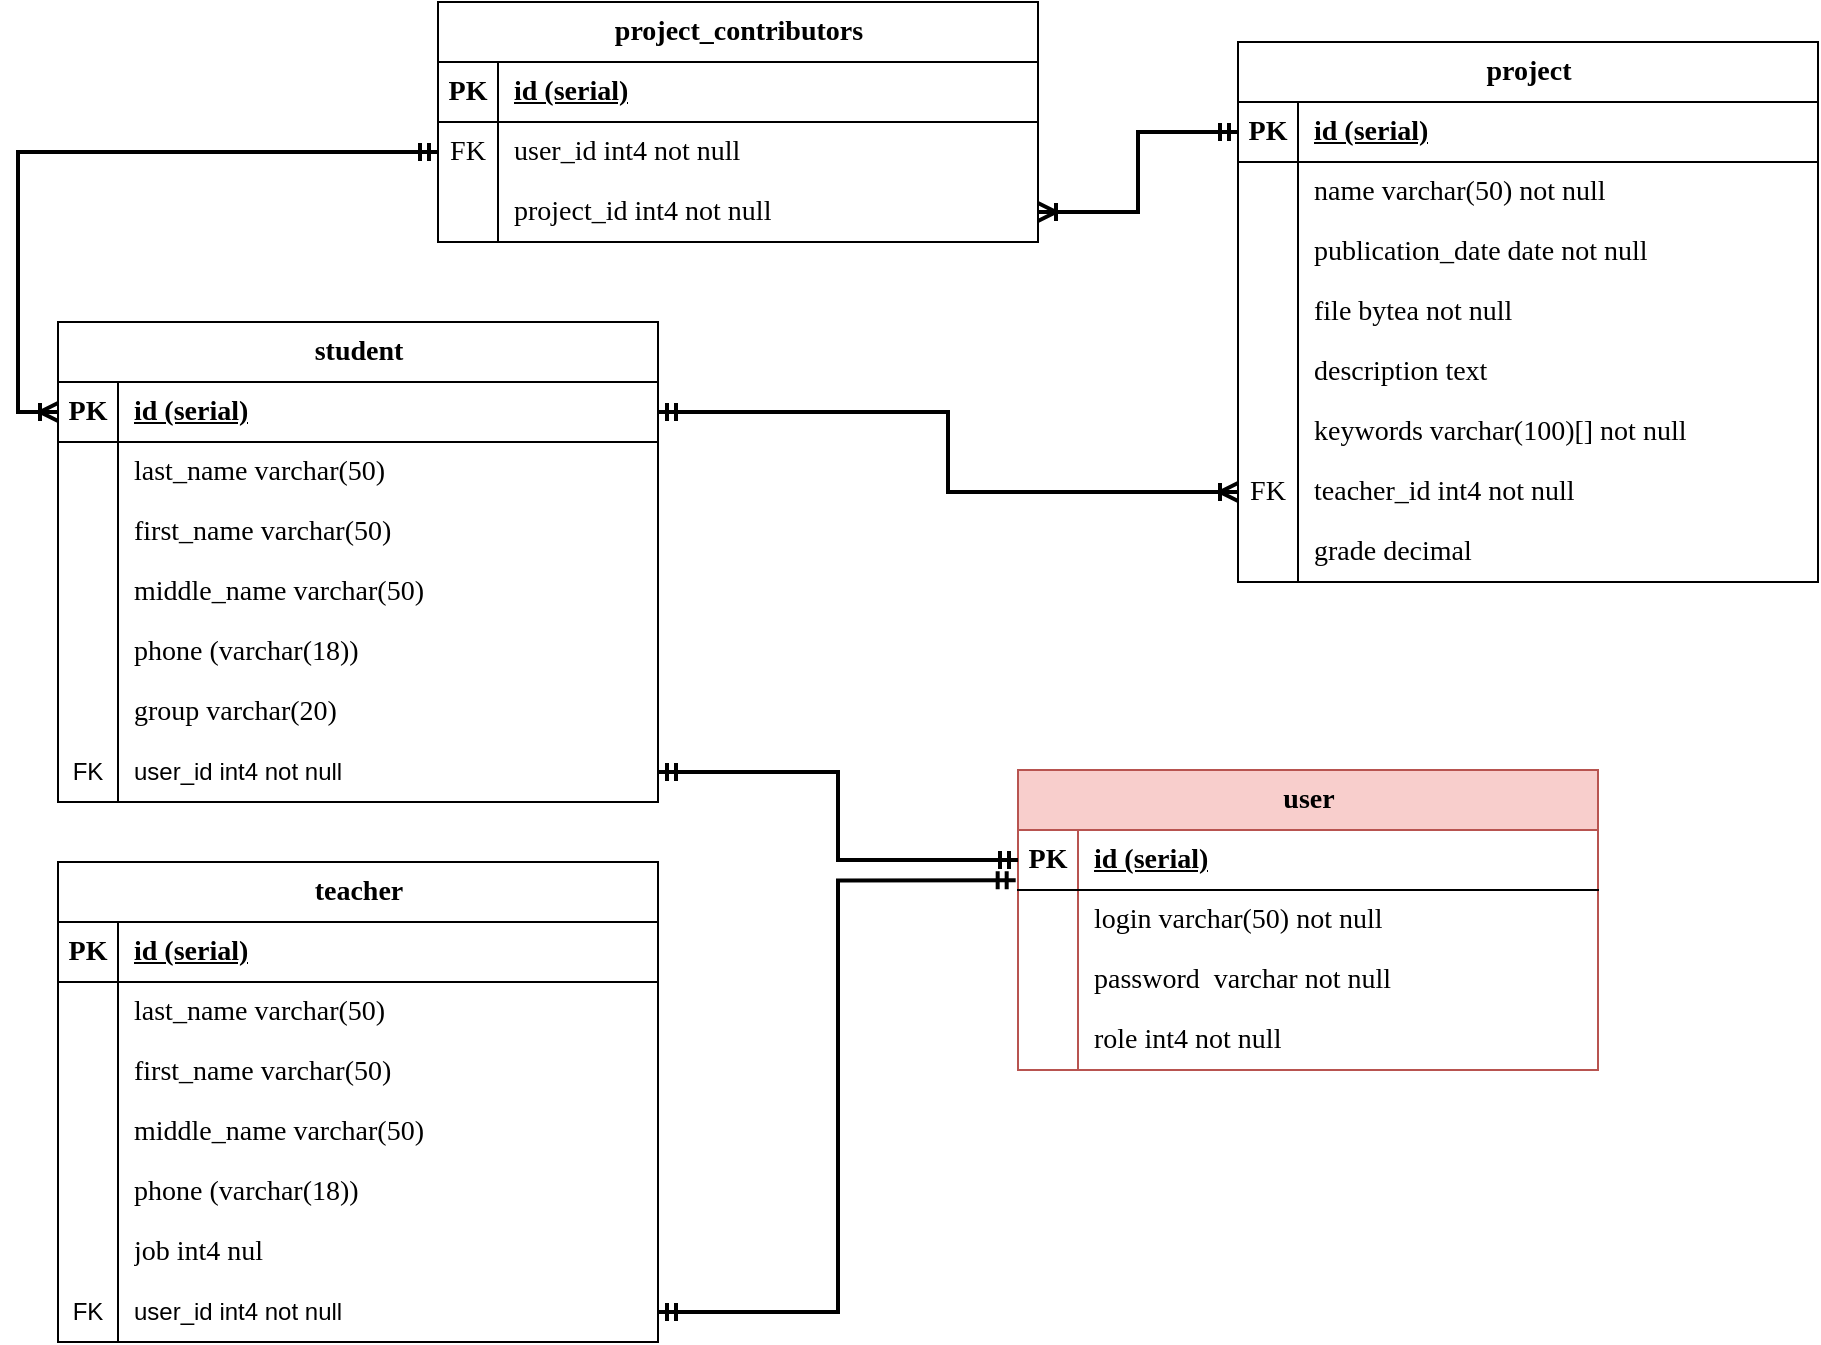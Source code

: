 <mxfile version="27.0.2">
  <diagram name="Страница — 1" id="4_e0JhZ4nH00f3jnqy3v">
    <mxGraphModel dx="3566" dy="679" grid="1" gridSize="10" guides="1" tooltips="1" connect="1" arrows="1" fold="1" page="1" pageScale="1" pageWidth="1169" pageHeight="827" math="0" shadow="0">
      <root>
        <mxCell id="0" />
        <mxCell id="1" parent="0" />
        <mxCell id="4BQuRJv67h_UilDzTHa--1" value="user" style="shape=table;startSize=30;container=1;collapsible=1;childLayout=tableLayout;fixedRows=1;rowLines=0;fontStyle=1;align=center;resizeLast=1;html=1;fontSize=14;fillColor=#f8cecc;strokeColor=#b85450;fontFamily=Verdana;" vertex="1" parent="1">
          <mxGeometry x="-1710" y="414" width="290" height="150" as="geometry" />
        </mxCell>
        <mxCell id="4BQuRJv67h_UilDzTHa--2" value="" style="shape=tableRow;horizontal=0;startSize=0;swimlaneHead=0;swimlaneBody=0;fillColor=none;collapsible=0;dropTarget=0;points=[[0,0.5],[1,0.5]];portConstraint=eastwest;top=0;left=0;right=0;bottom=1;fontSize=14;fontFamily=Verdana;" vertex="1" parent="4BQuRJv67h_UilDzTHa--1">
          <mxGeometry y="30" width="290" height="30" as="geometry" />
        </mxCell>
        <mxCell id="4BQuRJv67h_UilDzTHa--3" value="PK" style="shape=partialRectangle;connectable=0;fillColor=none;top=0;left=0;bottom=0;right=0;fontStyle=1;overflow=hidden;whiteSpace=wrap;html=1;fontSize=14;fontFamily=Verdana;" vertex="1" parent="4BQuRJv67h_UilDzTHa--2">
          <mxGeometry width="30" height="30" as="geometry">
            <mxRectangle width="30" height="30" as="alternateBounds" />
          </mxGeometry>
        </mxCell>
        <mxCell id="4BQuRJv67h_UilDzTHa--4" value="id (serial)" style="shape=partialRectangle;connectable=0;fillColor=none;top=0;left=0;bottom=0;right=0;align=left;spacingLeft=6;fontStyle=5;overflow=hidden;whiteSpace=wrap;html=1;fontSize=14;fontFamily=Verdana;" vertex="1" parent="4BQuRJv67h_UilDzTHa--2">
          <mxGeometry x="30" width="260" height="30" as="geometry">
            <mxRectangle width="260" height="30" as="alternateBounds" />
          </mxGeometry>
        </mxCell>
        <mxCell id="4BQuRJv67h_UilDzTHa--122" value="" style="shape=tableRow;horizontal=0;startSize=0;swimlaneHead=0;swimlaneBody=0;fillColor=none;collapsible=0;dropTarget=0;points=[[0,0.5],[1,0.5]];portConstraint=eastwest;top=0;left=0;right=0;bottom=0;fontSize=14;fontFamily=Verdana;" vertex="1" parent="4BQuRJv67h_UilDzTHa--1">
          <mxGeometry y="60" width="290" height="30" as="geometry" />
        </mxCell>
        <mxCell id="4BQuRJv67h_UilDzTHa--123" value="" style="shape=partialRectangle;connectable=0;fillColor=none;top=0;left=0;bottom=0;right=0;fontStyle=0;overflow=hidden;whiteSpace=wrap;html=1;fontSize=14;fontFamily=Verdana;" vertex="1" parent="4BQuRJv67h_UilDzTHa--122">
          <mxGeometry width="30" height="30" as="geometry">
            <mxRectangle width="30" height="30" as="alternateBounds" />
          </mxGeometry>
        </mxCell>
        <mxCell id="4BQuRJv67h_UilDzTHa--124" value="login varchar(50) not null" style="shape=partialRectangle;connectable=0;fillColor=none;top=0;left=0;bottom=0;right=0;align=left;spacingLeft=6;fontStyle=0;overflow=hidden;whiteSpace=wrap;html=1;fontSize=14;fontFamily=Verdana;" vertex="1" parent="4BQuRJv67h_UilDzTHa--122">
          <mxGeometry x="30" width="260" height="30" as="geometry">
            <mxRectangle width="260" height="30" as="alternateBounds" />
          </mxGeometry>
        </mxCell>
        <mxCell id="4BQuRJv67h_UilDzTHa--5" value="" style="shape=tableRow;horizontal=0;startSize=0;swimlaneHead=0;swimlaneBody=0;fillColor=none;collapsible=0;dropTarget=0;points=[[0,0.5],[1,0.5]];portConstraint=eastwest;top=0;left=0;right=0;bottom=0;fontSize=14;fontFamily=Verdana;" vertex="1" parent="4BQuRJv67h_UilDzTHa--1">
          <mxGeometry y="90" width="290" height="30" as="geometry" />
        </mxCell>
        <mxCell id="4BQuRJv67h_UilDzTHa--6" value="" style="shape=partialRectangle;connectable=0;fillColor=none;top=0;left=0;bottom=0;right=0;editable=1;overflow=hidden;whiteSpace=wrap;html=1;fontSize=14;fontFamily=Verdana;" vertex="1" parent="4BQuRJv67h_UilDzTHa--5">
          <mxGeometry width="30" height="30" as="geometry">
            <mxRectangle width="30" height="30" as="alternateBounds" />
          </mxGeometry>
        </mxCell>
        <mxCell id="4BQuRJv67h_UilDzTHa--7" value="password&amp;nbsp; varchar not null" style="shape=partialRectangle;connectable=0;fillColor=none;top=0;left=0;bottom=0;right=0;align=left;spacingLeft=6;overflow=hidden;whiteSpace=wrap;html=1;fontSize=14;fontFamily=Verdana;" vertex="1" parent="4BQuRJv67h_UilDzTHa--5">
          <mxGeometry x="30" width="260" height="30" as="geometry">
            <mxRectangle width="260" height="30" as="alternateBounds" />
          </mxGeometry>
        </mxCell>
        <mxCell id="4BQuRJv67h_UilDzTHa--126" value="" style="shape=tableRow;horizontal=0;startSize=0;swimlaneHead=0;swimlaneBody=0;fillColor=none;collapsible=0;dropTarget=0;points=[[0,0.5],[1,0.5]];portConstraint=eastwest;top=0;left=0;right=0;bottom=0;fontSize=14;fontFamily=Verdana;" vertex="1" parent="4BQuRJv67h_UilDzTHa--1">
          <mxGeometry y="120" width="290" height="30" as="geometry" />
        </mxCell>
        <mxCell id="4BQuRJv67h_UilDzTHa--127" value="" style="shape=partialRectangle;connectable=0;fillColor=none;top=0;left=0;bottom=0;right=0;fontStyle=0;overflow=hidden;whiteSpace=wrap;html=1;fontSize=14;fontFamily=Verdana;" vertex="1" parent="4BQuRJv67h_UilDzTHa--126">
          <mxGeometry width="30" height="30" as="geometry">
            <mxRectangle width="30" height="30" as="alternateBounds" />
          </mxGeometry>
        </mxCell>
        <mxCell id="4BQuRJv67h_UilDzTHa--128" value="role int4 not null" style="shape=partialRectangle;connectable=0;fillColor=none;top=0;left=0;bottom=0;right=0;align=left;spacingLeft=6;fontStyle=0;overflow=hidden;whiteSpace=wrap;html=1;fontSize=14;fontFamily=Verdana;" vertex="1" parent="4BQuRJv67h_UilDzTHa--126">
          <mxGeometry x="30" width="260" height="30" as="geometry">
            <mxRectangle width="260" height="30" as="alternateBounds" />
          </mxGeometry>
        </mxCell>
        <mxCell id="4BQuRJv67h_UilDzTHa--64" value="project" style="shape=table;startSize=30;container=1;collapsible=1;childLayout=tableLayout;fixedRows=1;rowLines=0;fontStyle=1;align=center;resizeLast=1;html=1;fontSize=14;fontFamily=Verdana;" vertex="1" parent="1">
          <mxGeometry x="-1600" y="50" width="290" height="270" as="geometry" />
        </mxCell>
        <mxCell id="4BQuRJv67h_UilDzTHa--65" value="" style="shape=tableRow;horizontal=0;startSize=0;swimlaneHead=0;swimlaneBody=0;fillColor=none;collapsible=0;dropTarget=0;points=[[0,0.5],[1,0.5]];portConstraint=eastwest;top=0;left=0;right=0;bottom=1;fontSize=14;fontFamily=Verdana;" vertex="1" parent="4BQuRJv67h_UilDzTHa--64">
          <mxGeometry y="30" width="290" height="30" as="geometry" />
        </mxCell>
        <mxCell id="4BQuRJv67h_UilDzTHa--66" value="PK" style="shape=partialRectangle;connectable=0;fillColor=none;top=0;left=0;bottom=0;right=0;fontStyle=1;overflow=hidden;whiteSpace=wrap;html=1;fontSize=14;fontFamily=Verdana;" vertex="1" parent="4BQuRJv67h_UilDzTHa--65">
          <mxGeometry width="30" height="30" as="geometry">
            <mxRectangle width="30" height="30" as="alternateBounds" />
          </mxGeometry>
        </mxCell>
        <mxCell id="4BQuRJv67h_UilDzTHa--67" value="id (serial)" style="shape=partialRectangle;connectable=0;fillColor=none;top=0;left=0;bottom=0;right=0;align=left;spacingLeft=6;fontStyle=5;overflow=hidden;whiteSpace=wrap;html=1;fontSize=14;fontFamily=Verdana;" vertex="1" parent="4BQuRJv67h_UilDzTHa--65">
          <mxGeometry x="30" width="260" height="30" as="geometry">
            <mxRectangle width="260" height="30" as="alternateBounds" />
          </mxGeometry>
        </mxCell>
        <mxCell id="4BQuRJv67h_UilDzTHa--68" value="" style="shape=tableRow;horizontal=0;startSize=0;swimlaneHead=0;swimlaneBody=0;fillColor=none;collapsible=0;dropTarget=0;points=[[0,0.5],[1,0.5]];portConstraint=eastwest;top=0;left=0;right=0;bottom=0;fontSize=14;fontFamily=Verdana;" vertex="1" parent="4BQuRJv67h_UilDzTHa--64">
          <mxGeometry y="60" width="290" height="30" as="geometry" />
        </mxCell>
        <mxCell id="4BQuRJv67h_UilDzTHa--69" value="" style="shape=partialRectangle;connectable=0;fillColor=none;top=0;left=0;bottom=0;right=0;editable=1;overflow=hidden;whiteSpace=wrap;html=1;fontSize=14;fontFamily=Verdana;" vertex="1" parent="4BQuRJv67h_UilDzTHa--68">
          <mxGeometry width="30" height="30" as="geometry">
            <mxRectangle width="30" height="30" as="alternateBounds" />
          </mxGeometry>
        </mxCell>
        <mxCell id="4BQuRJv67h_UilDzTHa--70" value="name varchar(50) not null" style="shape=partialRectangle;connectable=0;fillColor=none;top=0;left=0;bottom=0;right=0;align=left;spacingLeft=6;overflow=hidden;whiteSpace=wrap;html=1;fontSize=14;fontFamily=Verdana;" vertex="1" parent="4BQuRJv67h_UilDzTHa--68">
          <mxGeometry x="30" width="260" height="30" as="geometry">
            <mxRectangle width="260" height="30" as="alternateBounds" />
          </mxGeometry>
        </mxCell>
        <mxCell id="4BQuRJv67h_UilDzTHa--74" value="" style="shape=tableRow;horizontal=0;startSize=0;swimlaneHead=0;swimlaneBody=0;fillColor=none;collapsible=0;dropTarget=0;points=[[0,0.5],[1,0.5]];portConstraint=eastwest;top=0;left=0;right=0;bottom=0;fontSize=14;fontFamily=Verdana;" vertex="1" parent="4BQuRJv67h_UilDzTHa--64">
          <mxGeometry y="90" width="290" height="30" as="geometry" />
        </mxCell>
        <mxCell id="4BQuRJv67h_UilDzTHa--75" value="" style="shape=partialRectangle;connectable=0;fillColor=none;top=0;left=0;bottom=0;right=0;fontStyle=0;overflow=hidden;whiteSpace=wrap;html=1;fontSize=14;fontFamily=Verdana;" vertex="1" parent="4BQuRJv67h_UilDzTHa--74">
          <mxGeometry width="30" height="30" as="geometry">
            <mxRectangle width="30" height="30" as="alternateBounds" />
          </mxGeometry>
        </mxCell>
        <mxCell id="4BQuRJv67h_UilDzTHa--76" value="publication_date date not null" style="shape=partialRectangle;connectable=0;fillColor=none;top=0;left=0;bottom=0;right=0;align=left;spacingLeft=6;fontStyle=0;overflow=hidden;whiteSpace=wrap;html=1;fontSize=14;fontFamily=Verdana;" vertex="1" parent="4BQuRJv67h_UilDzTHa--74">
          <mxGeometry x="30" width="260" height="30" as="geometry">
            <mxRectangle width="260" height="30" as="alternateBounds" />
          </mxGeometry>
        </mxCell>
        <mxCell id="4BQuRJv67h_UilDzTHa--196" value="" style="shape=tableRow;horizontal=0;startSize=0;swimlaneHead=0;swimlaneBody=0;fillColor=none;collapsible=0;dropTarget=0;points=[[0,0.5],[1,0.5]];portConstraint=eastwest;top=0;left=0;right=0;bottom=0;fontSize=14;fontFamily=Verdana;" vertex="1" parent="4BQuRJv67h_UilDzTHa--64">
          <mxGeometry y="120" width="290" height="30" as="geometry" />
        </mxCell>
        <mxCell id="4BQuRJv67h_UilDzTHa--197" value="" style="shape=partialRectangle;connectable=0;fillColor=none;top=0;left=0;bottom=0;right=0;fontStyle=0;overflow=hidden;whiteSpace=wrap;html=1;fontSize=14;fontFamily=Verdana;" vertex="1" parent="4BQuRJv67h_UilDzTHa--196">
          <mxGeometry width="30" height="30" as="geometry">
            <mxRectangle width="30" height="30" as="alternateBounds" />
          </mxGeometry>
        </mxCell>
        <mxCell id="4BQuRJv67h_UilDzTHa--198" value="file bytea not null" style="shape=partialRectangle;connectable=0;fillColor=none;top=0;left=0;bottom=0;right=0;align=left;spacingLeft=6;fontStyle=0;overflow=hidden;whiteSpace=wrap;html=1;fontSize=14;fontFamily=Verdana;" vertex="1" parent="4BQuRJv67h_UilDzTHa--196">
          <mxGeometry x="30" width="260" height="30" as="geometry">
            <mxRectangle width="260" height="30" as="alternateBounds" />
          </mxGeometry>
        </mxCell>
        <mxCell id="4BQuRJv67h_UilDzTHa--223" value="" style="shape=tableRow;horizontal=0;startSize=0;swimlaneHead=0;swimlaneBody=0;fillColor=none;collapsible=0;dropTarget=0;points=[[0,0.5],[1,0.5]];portConstraint=eastwest;top=0;left=0;right=0;bottom=0;fontSize=14;fontFamily=Verdana;" vertex="1" parent="4BQuRJv67h_UilDzTHa--64">
          <mxGeometry y="150" width="290" height="30" as="geometry" />
        </mxCell>
        <mxCell id="4BQuRJv67h_UilDzTHa--224" value="" style="shape=partialRectangle;connectable=0;fillColor=none;top=0;left=0;bottom=0;right=0;fontStyle=0;overflow=hidden;whiteSpace=wrap;html=1;fontSize=14;fontFamily=Verdana;" vertex="1" parent="4BQuRJv67h_UilDzTHa--223">
          <mxGeometry width="30" height="30" as="geometry">
            <mxRectangle width="30" height="30" as="alternateBounds" />
          </mxGeometry>
        </mxCell>
        <mxCell id="4BQuRJv67h_UilDzTHa--225" value="description text&amp;nbsp;" style="shape=partialRectangle;connectable=0;fillColor=none;top=0;left=0;bottom=0;right=0;align=left;spacingLeft=6;fontStyle=0;overflow=hidden;whiteSpace=wrap;html=1;fontSize=14;fontFamily=Verdana;" vertex="1" parent="4BQuRJv67h_UilDzTHa--223">
          <mxGeometry x="30" width="260" height="30" as="geometry">
            <mxRectangle width="260" height="30" as="alternateBounds" />
          </mxGeometry>
        </mxCell>
        <mxCell id="4BQuRJv67h_UilDzTHa--227" value="" style="shape=tableRow;horizontal=0;startSize=0;swimlaneHead=0;swimlaneBody=0;fillColor=none;collapsible=0;dropTarget=0;points=[[0,0.5],[1,0.5]];portConstraint=eastwest;top=0;left=0;right=0;bottom=0;fontSize=14;fontFamily=Verdana;" vertex="1" parent="4BQuRJv67h_UilDzTHa--64">
          <mxGeometry y="180" width="290" height="30" as="geometry" />
        </mxCell>
        <mxCell id="4BQuRJv67h_UilDzTHa--228" value="" style="shape=partialRectangle;connectable=0;fillColor=none;top=0;left=0;bottom=0;right=0;fontStyle=0;overflow=hidden;whiteSpace=wrap;html=1;fontSize=14;fontFamily=Verdana;" vertex="1" parent="4BQuRJv67h_UilDzTHa--227">
          <mxGeometry width="30" height="30" as="geometry">
            <mxRectangle width="30" height="30" as="alternateBounds" />
          </mxGeometry>
        </mxCell>
        <mxCell id="4BQuRJv67h_UilDzTHa--229" value="keywords varchar(100)[] not null&amp;nbsp;" style="shape=partialRectangle;connectable=0;fillColor=none;top=0;left=0;bottom=0;right=0;align=left;spacingLeft=6;fontStyle=0;overflow=hidden;whiteSpace=wrap;html=1;fontSize=14;fontFamily=Verdana;" vertex="1" parent="4BQuRJv67h_UilDzTHa--227">
          <mxGeometry x="30" width="260" height="30" as="geometry">
            <mxRectangle width="260" height="30" as="alternateBounds" />
          </mxGeometry>
        </mxCell>
        <mxCell id="4BQuRJv67h_UilDzTHa--231" value="" style="shape=tableRow;horizontal=0;startSize=0;swimlaneHead=0;swimlaneBody=0;fillColor=none;collapsible=0;dropTarget=0;points=[[0,0.5],[1,0.5]];portConstraint=eastwest;top=0;left=0;right=0;bottom=0;fontSize=14;fontFamily=Verdana;" vertex="1" parent="4BQuRJv67h_UilDzTHa--64">
          <mxGeometry y="210" width="290" height="30" as="geometry" />
        </mxCell>
        <mxCell id="4BQuRJv67h_UilDzTHa--232" value="FK" style="shape=partialRectangle;connectable=0;fillColor=none;top=0;left=0;bottom=0;right=0;fontStyle=0;overflow=hidden;whiteSpace=wrap;html=1;fontSize=14;fontFamily=Verdana;" vertex="1" parent="4BQuRJv67h_UilDzTHa--231">
          <mxGeometry width="30" height="30" as="geometry">
            <mxRectangle width="30" height="30" as="alternateBounds" />
          </mxGeometry>
        </mxCell>
        <mxCell id="4BQuRJv67h_UilDzTHa--233" value="teacher_id int4 not null" style="shape=partialRectangle;connectable=0;fillColor=none;top=0;left=0;bottom=0;right=0;align=left;spacingLeft=6;fontStyle=0;overflow=hidden;whiteSpace=wrap;html=1;fontSize=14;fontFamily=Verdana;" vertex="1" parent="4BQuRJv67h_UilDzTHa--231">
          <mxGeometry x="30" width="260" height="30" as="geometry">
            <mxRectangle width="260" height="30" as="alternateBounds" />
          </mxGeometry>
        </mxCell>
        <mxCell id="4BQuRJv67h_UilDzTHa--266" value="" style="shape=tableRow;horizontal=0;startSize=0;swimlaneHead=0;swimlaneBody=0;fillColor=none;collapsible=0;dropTarget=0;points=[[0,0.5],[1,0.5]];portConstraint=eastwest;top=0;left=0;right=0;bottom=0;fontSize=14;fontFamily=Verdana;" vertex="1" parent="4BQuRJv67h_UilDzTHa--64">
          <mxGeometry y="240" width="290" height="30" as="geometry" />
        </mxCell>
        <mxCell id="4BQuRJv67h_UilDzTHa--267" value="" style="shape=partialRectangle;connectable=0;fillColor=none;top=0;left=0;bottom=0;right=0;fontStyle=0;overflow=hidden;whiteSpace=wrap;html=1;fontSize=14;fontFamily=Verdana;" vertex="1" parent="4BQuRJv67h_UilDzTHa--266">
          <mxGeometry width="30" height="30" as="geometry">
            <mxRectangle width="30" height="30" as="alternateBounds" />
          </mxGeometry>
        </mxCell>
        <mxCell id="4BQuRJv67h_UilDzTHa--268" value="grade decimal&amp;nbsp;" style="shape=partialRectangle;connectable=0;fillColor=none;top=0;left=0;bottom=0;right=0;align=left;spacingLeft=6;fontStyle=0;overflow=hidden;whiteSpace=wrap;html=1;fontSize=14;fontFamily=Verdana;" vertex="1" parent="4BQuRJv67h_UilDzTHa--266">
          <mxGeometry x="30" width="260" height="30" as="geometry">
            <mxRectangle width="260" height="30" as="alternateBounds" />
          </mxGeometry>
        </mxCell>
        <mxCell id="4BQuRJv67h_UilDzTHa--139" value="" style="shape=tableRow;horizontal=0;startSize=0;swimlaneHead=0;swimlaneBody=0;fillColor=none;collapsible=0;dropTarget=0;points=[[0,0.5],[1,0.5]];portConstraint=eastwest;top=0;left=0;right=0;bottom=0;fontSize=14;fontFamily=Verdana;" vertex="1" parent="1">
          <mxGeometry x="-2170" y="354" width="280" height="30" as="geometry" />
        </mxCell>
        <mxCell id="4BQuRJv67h_UilDzTHa--140" value="" style="shape=partialRectangle;connectable=0;fillColor=none;top=0;left=0;bottom=0;right=0;fontStyle=0;overflow=hidden;whiteSpace=wrap;html=1;fontSize=14;fontFamily=Verdana;" vertex="1" parent="4BQuRJv67h_UilDzTHa--139">
          <mxGeometry width="30" height="30" as="geometry">
            <mxRectangle width="30" height="30" as="alternateBounds" />
          </mxGeometry>
        </mxCell>
        <mxCell id="4BQuRJv67h_UilDzTHa--142" value="" style="shape=tableRow;horizontal=0;startSize=0;swimlaneHead=0;swimlaneBody=0;fillColor=none;collapsible=0;dropTarget=0;points=[[0,0.5],[1,0.5]];portConstraint=eastwest;top=0;left=0;right=0;bottom=0;fontSize=14;fontFamily=Verdana;" vertex="1" parent="1">
          <mxGeometry x="-2170" y="384" width="280" height="30" as="geometry" />
        </mxCell>
        <mxCell id="4BQuRJv67h_UilDzTHa--238" value="project_contributors" style="shape=table;startSize=30;container=1;collapsible=1;childLayout=tableLayout;fixedRows=1;rowLines=0;fontStyle=1;align=center;resizeLast=1;html=1;fontSize=14;fontFamily=Verdana;" vertex="1" parent="1">
          <mxGeometry x="-2000" y="30" width="300" height="120" as="geometry" />
        </mxCell>
        <mxCell id="4BQuRJv67h_UilDzTHa--239" value="" style="shape=tableRow;horizontal=0;startSize=0;swimlaneHead=0;swimlaneBody=0;fillColor=none;collapsible=0;dropTarget=0;points=[[0,0.5],[1,0.5]];portConstraint=eastwest;top=0;left=0;right=0;bottom=1;fontSize=14;fontFamily=Verdana;" vertex="1" parent="4BQuRJv67h_UilDzTHa--238">
          <mxGeometry y="30" width="300" height="30" as="geometry" />
        </mxCell>
        <mxCell id="4BQuRJv67h_UilDzTHa--240" value="PK" style="shape=partialRectangle;connectable=0;fillColor=none;top=0;left=0;bottom=0;right=0;fontStyle=1;overflow=hidden;whiteSpace=wrap;html=1;fontSize=14;fontFamily=Verdana;" vertex="1" parent="4BQuRJv67h_UilDzTHa--239">
          <mxGeometry width="30" height="30" as="geometry">
            <mxRectangle width="30" height="30" as="alternateBounds" />
          </mxGeometry>
        </mxCell>
        <mxCell id="4BQuRJv67h_UilDzTHa--241" value="id (serial)" style="shape=partialRectangle;connectable=0;fillColor=none;top=0;left=0;bottom=0;right=0;align=left;spacingLeft=6;fontStyle=5;overflow=hidden;whiteSpace=wrap;html=1;fontSize=14;fontFamily=Verdana;" vertex="1" parent="4BQuRJv67h_UilDzTHa--239">
          <mxGeometry x="30" width="270" height="30" as="geometry">
            <mxRectangle width="270" height="30" as="alternateBounds" />
          </mxGeometry>
        </mxCell>
        <mxCell id="4BQuRJv67h_UilDzTHa--242" value="" style="shape=tableRow;horizontal=0;startSize=0;swimlaneHead=0;swimlaneBody=0;fillColor=none;collapsible=0;dropTarget=0;points=[[0,0.5],[1,0.5]];portConstraint=eastwest;top=0;left=0;right=0;bottom=0;fontSize=14;fontFamily=Verdana;" vertex="1" parent="4BQuRJv67h_UilDzTHa--238">
          <mxGeometry y="60" width="300" height="30" as="geometry" />
        </mxCell>
        <mxCell id="4BQuRJv67h_UilDzTHa--243" value="FK" style="shape=partialRectangle;connectable=0;fillColor=none;top=0;left=0;bottom=0;right=0;fontStyle=0;overflow=hidden;whiteSpace=wrap;html=1;fontSize=14;fontFamily=Verdana;" vertex="1" parent="4BQuRJv67h_UilDzTHa--242">
          <mxGeometry width="30" height="30" as="geometry">
            <mxRectangle width="30" height="30" as="alternateBounds" />
          </mxGeometry>
        </mxCell>
        <mxCell id="4BQuRJv67h_UilDzTHa--244" value="user_id int4 not null" style="shape=partialRectangle;connectable=0;fillColor=none;top=0;left=0;bottom=0;right=0;align=left;spacingLeft=6;fontStyle=0;overflow=hidden;whiteSpace=wrap;html=1;fontSize=14;fontFamily=Verdana;" vertex="1" parent="4BQuRJv67h_UilDzTHa--242">
          <mxGeometry x="30" width="270" height="30" as="geometry">
            <mxRectangle width="270" height="30" as="alternateBounds" />
          </mxGeometry>
        </mxCell>
        <mxCell id="4BQuRJv67h_UilDzTHa--245" value="" style="shape=tableRow;horizontal=0;startSize=0;swimlaneHead=0;swimlaneBody=0;fillColor=none;collapsible=0;dropTarget=0;points=[[0,0.5],[1,0.5]];portConstraint=eastwest;top=0;left=0;right=0;bottom=0;fontSize=14;fontFamily=Verdana;" vertex="1" parent="4BQuRJv67h_UilDzTHa--238">
          <mxGeometry y="90" width="300" height="30" as="geometry" />
        </mxCell>
        <mxCell id="4BQuRJv67h_UilDzTHa--246" value="" style="shape=partialRectangle;connectable=0;fillColor=none;top=0;left=0;bottom=0;right=0;fontStyle=0;overflow=hidden;whiteSpace=wrap;html=1;fontSize=14;fontFamily=Verdana;" vertex="1" parent="4BQuRJv67h_UilDzTHa--245">
          <mxGeometry width="30" height="30" as="geometry">
            <mxRectangle width="30" height="30" as="alternateBounds" />
          </mxGeometry>
        </mxCell>
        <mxCell id="4BQuRJv67h_UilDzTHa--247" value="project_id int4 not null" style="shape=partialRectangle;connectable=0;fillColor=none;top=0;left=0;bottom=0;right=0;align=left;spacingLeft=6;fontStyle=0;overflow=hidden;whiteSpace=wrap;html=1;fontSize=14;fontFamily=Verdana;" vertex="1" parent="4BQuRJv67h_UilDzTHa--245">
          <mxGeometry x="30" width="270" height="30" as="geometry">
            <mxRectangle width="270" height="30" as="alternateBounds" />
          </mxGeometry>
        </mxCell>
        <mxCell id="4BQuRJv67h_UilDzTHa--257" style="edgeStyle=orthogonalEdgeStyle;rounded=0;orthogonalLoop=1;jettySize=auto;html=1;entryX=0;entryY=0.5;entryDx=0;entryDy=0;strokeWidth=2;endArrow=ERmandOne;startFill=0;fontSize=14;startArrow=ERoneToMany;endFill=0;exitX=1;exitY=0.5;exitDx=0;exitDy=0;fontFamily=Verdana;" edge="1" parent="1" source="4BQuRJv67h_UilDzTHa--245" target="4BQuRJv67h_UilDzTHa--65">
          <mxGeometry relative="1" as="geometry">
            <mxPoint x="-1590" y="570" as="sourcePoint" />
            <mxPoint x="-1690" y="240" as="targetPoint" />
          </mxGeometry>
        </mxCell>
        <mxCell id="4BQuRJv67h_UilDzTHa--258" style="edgeStyle=orthogonalEdgeStyle;rounded=0;orthogonalLoop=1;jettySize=auto;html=1;entryX=0;entryY=0.5;entryDx=0;entryDy=0;strokeWidth=2;endArrow=ERmandOne;startFill=0;fontSize=14;startArrow=ERoneToMany;endFill=0;exitX=0;exitY=0.5;exitDx=0;exitDy=0;fontFamily=Verdana;" edge="1" parent="1" source="4BQuRJv67h_UilDzTHa--12" target="4BQuRJv67h_UilDzTHa--242">
          <mxGeometry relative="1" as="geometry">
            <mxPoint x="-2030" y="400" as="sourcePoint" />
            <mxPoint x="-2130" y="70" as="targetPoint" />
          </mxGeometry>
        </mxCell>
        <mxCell id="4BQuRJv67h_UilDzTHa--259" style="edgeStyle=orthogonalEdgeStyle;rounded=0;orthogonalLoop=1;jettySize=auto;html=1;entryX=1;entryY=0.5;entryDx=0;entryDy=0;strokeWidth=2;endArrow=ERmandOne;startFill=0;fontSize=14;startArrow=ERoneToMany;endFill=0;exitX=0;exitY=0.5;exitDx=0;exitDy=0;fontFamily=Verdana;" edge="1" parent="1" source="4BQuRJv67h_UilDzTHa--231" target="4BQuRJv67h_UilDzTHa--12">
          <mxGeometry relative="1" as="geometry">
            <mxPoint x="-1510" y="499.47" as="sourcePoint" />
            <mxPoint x="-1610" y="169.47" as="targetPoint" />
          </mxGeometry>
        </mxCell>
        <mxCell id="4BQuRJv67h_UilDzTHa--260" style="edgeStyle=orthogonalEdgeStyle;rounded=0;orthogonalLoop=1;jettySize=auto;html=1;entryX=1;entryY=0.5;entryDx=0;entryDy=0;strokeWidth=2;endArrow=ERmandOne;startFill=0;fontSize=14;startArrow=ERmandOne;endFill=0;exitX=0;exitY=0.5;exitDx=0;exitDy=0;fontFamily=Verdana;" edge="1" parent="1" source="4BQuRJv67h_UilDzTHa--2" target="4BQuRJv67h_UilDzTHa--290">
          <mxGeometry relative="1" as="geometry">
            <mxPoint x="-1590" y="275" as="sourcePoint" />
            <mxPoint x="-1880" y="275" as="targetPoint" />
          </mxGeometry>
        </mxCell>
        <mxCell id="4BQuRJv67h_UilDzTHa--11" value="student" style="shape=table;startSize=30;container=1;collapsible=1;childLayout=tableLayout;fixedRows=1;rowLines=0;fontStyle=1;align=center;resizeLast=1;html=1;fontSize=14;fontFamily=Verdana;" vertex="1" parent="1">
          <mxGeometry x="-2190" y="190" width="300" height="240" as="geometry" />
        </mxCell>
        <mxCell id="4BQuRJv67h_UilDzTHa--12" value="" style="shape=tableRow;horizontal=0;startSize=0;swimlaneHead=0;swimlaneBody=0;fillColor=none;collapsible=0;dropTarget=0;points=[[0,0.5],[1,0.5]];portConstraint=eastwest;top=0;left=0;right=0;bottom=1;fontSize=14;fontFamily=Verdana;" vertex="1" parent="4BQuRJv67h_UilDzTHa--11">
          <mxGeometry y="30" width="300" height="30" as="geometry" />
        </mxCell>
        <mxCell id="4BQuRJv67h_UilDzTHa--13" value="PK" style="shape=partialRectangle;connectable=0;fillColor=none;top=0;left=0;bottom=0;right=0;fontStyle=1;overflow=hidden;whiteSpace=wrap;html=1;fontSize=14;fontFamily=Verdana;" vertex="1" parent="4BQuRJv67h_UilDzTHa--12">
          <mxGeometry width="30" height="30" as="geometry">
            <mxRectangle width="30" height="30" as="alternateBounds" />
          </mxGeometry>
        </mxCell>
        <mxCell id="4BQuRJv67h_UilDzTHa--14" value="id (serial)" style="shape=partialRectangle;connectable=0;fillColor=none;top=0;left=0;bottom=0;right=0;align=left;spacingLeft=6;fontStyle=5;overflow=hidden;whiteSpace=wrap;html=1;fontSize=14;fontFamily=Verdana;" vertex="1" parent="4BQuRJv67h_UilDzTHa--12">
          <mxGeometry x="30" width="270" height="30" as="geometry">
            <mxRectangle width="270" height="30" as="alternateBounds" />
          </mxGeometry>
        </mxCell>
        <mxCell id="4BQuRJv67h_UilDzTHa--146" value="" style="shape=tableRow;horizontal=0;startSize=0;swimlaneHead=0;swimlaneBody=0;fillColor=none;collapsible=0;dropTarget=0;points=[[0,0.5],[1,0.5]];portConstraint=eastwest;top=0;left=0;right=0;bottom=0;fontSize=14;fontFamily=Verdana;" vertex="1" parent="4BQuRJv67h_UilDzTHa--11">
          <mxGeometry y="60" width="300" height="30" as="geometry" />
        </mxCell>
        <mxCell id="4BQuRJv67h_UilDzTHa--147" value="" style="shape=partialRectangle;connectable=0;fillColor=none;top=0;left=0;bottom=0;right=0;fontStyle=0;overflow=hidden;whiteSpace=wrap;html=1;fontSize=14;fontFamily=Verdana;" vertex="1" parent="4BQuRJv67h_UilDzTHa--146">
          <mxGeometry width="30" height="30" as="geometry">
            <mxRectangle width="30" height="30" as="alternateBounds" />
          </mxGeometry>
        </mxCell>
        <mxCell id="4BQuRJv67h_UilDzTHa--148" value="last_name varchar(50)" style="shape=partialRectangle;connectable=0;fillColor=none;top=0;left=0;bottom=0;right=0;align=left;spacingLeft=6;fontStyle=0;overflow=hidden;whiteSpace=wrap;html=1;fontSize=14;fontFamily=Verdana;" vertex="1" parent="4BQuRJv67h_UilDzTHa--146">
          <mxGeometry x="30" width="270" height="30" as="geometry">
            <mxRectangle width="270" height="30" as="alternateBounds" />
          </mxGeometry>
        </mxCell>
        <mxCell id="4BQuRJv67h_UilDzTHa--174" value="" style="shape=tableRow;horizontal=0;startSize=0;swimlaneHead=0;swimlaneBody=0;fillColor=none;collapsible=0;dropTarget=0;points=[[0,0.5],[1,0.5]];portConstraint=eastwest;top=0;left=0;right=0;bottom=0;fontSize=14;fontFamily=Verdana;" vertex="1" parent="4BQuRJv67h_UilDzTHa--11">
          <mxGeometry y="90" width="300" height="30" as="geometry" />
        </mxCell>
        <mxCell id="4BQuRJv67h_UilDzTHa--175" value="" style="shape=partialRectangle;connectable=0;fillColor=none;top=0;left=0;bottom=0;right=0;fontStyle=0;overflow=hidden;whiteSpace=wrap;html=1;fontSize=14;fontFamily=Verdana;" vertex="1" parent="4BQuRJv67h_UilDzTHa--174">
          <mxGeometry width="30" height="30" as="geometry">
            <mxRectangle width="30" height="30" as="alternateBounds" />
          </mxGeometry>
        </mxCell>
        <mxCell id="4BQuRJv67h_UilDzTHa--176" value="first_name varchar(50)" style="shape=partialRectangle;connectable=0;fillColor=none;top=0;left=0;bottom=0;right=0;align=left;spacingLeft=6;fontStyle=0;overflow=hidden;whiteSpace=wrap;html=1;fontSize=14;fontFamily=Verdana;" vertex="1" parent="4BQuRJv67h_UilDzTHa--174">
          <mxGeometry x="30" width="270" height="30" as="geometry">
            <mxRectangle width="270" height="30" as="alternateBounds" />
          </mxGeometry>
        </mxCell>
        <mxCell id="4BQuRJv67h_UilDzTHa--262" value="" style="shape=tableRow;horizontal=0;startSize=0;swimlaneHead=0;swimlaneBody=0;fillColor=none;collapsible=0;dropTarget=0;points=[[0,0.5],[1,0.5]];portConstraint=eastwest;top=0;left=0;right=0;bottom=0;fontSize=14;fontFamily=Verdana;" vertex="1" parent="4BQuRJv67h_UilDzTHa--11">
          <mxGeometry y="120" width="300" height="30" as="geometry" />
        </mxCell>
        <mxCell id="4BQuRJv67h_UilDzTHa--263" value="" style="shape=partialRectangle;connectable=0;fillColor=none;top=0;left=0;bottom=0;right=0;fontStyle=0;overflow=hidden;whiteSpace=wrap;html=1;fontSize=14;fontFamily=Verdana;" vertex="1" parent="4BQuRJv67h_UilDzTHa--262">
          <mxGeometry width="30" height="30" as="geometry">
            <mxRectangle width="30" height="30" as="alternateBounds" />
          </mxGeometry>
        </mxCell>
        <mxCell id="4BQuRJv67h_UilDzTHa--264" value="middle_name varchar(50)" style="shape=partialRectangle;connectable=0;fillColor=none;top=0;left=0;bottom=0;right=0;align=left;spacingLeft=6;fontStyle=0;overflow=hidden;whiteSpace=wrap;html=1;fontSize=14;fontFamily=Verdana;" vertex="1" parent="4BQuRJv67h_UilDzTHa--262">
          <mxGeometry x="30" width="270" height="30" as="geometry">
            <mxRectangle width="270" height="30" as="alternateBounds" />
          </mxGeometry>
        </mxCell>
        <mxCell id="4BQuRJv67h_UilDzTHa--162" value="" style="shape=tableRow;horizontal=0;startSize=0;swimlaneHead=0;swimlaneBody=0;fillColor=none;collapsible=0;dropTarget=0;points=[[0,0.5],[1,0.5]];portConstraint=eastwest;top=0;left=0;right=0;bottom=0;fontSize=14;fontFamily=Verdana;" vertex="1" parent="4BQuRJv67h_UilDzTHa--11">
          <mxGeometry y="150" width="300" height="30" as="geometry" />
        </mxCell>
        <mxCell id="4BQuRJv67h_UilDzTHa--163" value="" style="shape=partialRectangle;connectable=0;fillColor=none;top=0;left=0;bottom=0;right=0;fontStyle=0;overflow=hidden;whiteSpace=wrap;html=1;fontSize=14;fontFamily=Verdana;" vertex="1" parent="4BQuRJv67h_UilDzTHa--162">
          <mxGeometry width="30" height="30" as="geometry">
            <mxRectangle width="30" height="30" as="alternateBounds" />
          </mxGeometry>
        </mxCell>
        <mxCell id="4BQuRJv67h_UilDzTHa--164" value="&lt;span&gt;phone (varchar(18))&lt;/span&gt;" style="shape=partialRectangle;connectable=0;fillColor=none;top=0;left=0;bottom=0;right=0;align=left;spacingLeft=6;fontStyle=0;overflow=hidden;whiteSpace=wrap;html=1;fontSize=14;fontFamily=Verdana;" vertex="1" parent="4BQuRJv67h_UilDzTHa--162">
          <mxGeometry x="30" width="270" height="30" as="geometry">
            <mxRectangle width="270" height="30" as="alternateBounds" />
          </mxGeometry>
        </mxCell>
        <mxCell id="4BQuRJv67h_UilDzTHa--188" value="" style="shape=tableRow;horizontal=0;startSize=0;swimlaneHead=0;swimlaneBody=0;fillColor=none;collapsible=0;dropTarget=0;points=[[0,0.5],[1,0.5]];portConstraint=eastwest;top=0;left=0;right=0;bottom=0;fontSize=14;fontFamily=Verdana;" vertex="1" parent="4BQuRJv67h_UilDzTHa--11">
          <mxGeometry y="180" width="300" height="30" as="geometry" />
        </mxCell>
        <mxCell id="4BQuRJv67h_UilDzTHa--189" value="" style="shape=partialRectangle;connectable=0;fillColor=none;top=0;left=0;bottom=0;right=0;fontStyle=0;overflow=hidden;whiteSpace=wrap;html=1;fontSize=14;fontFamily=Verdana;" vertex="1" parent="4BQuRJv67h_UilDzTHa--188">
          <mxGeometry width="30" height="30" as="geometry">
            <mxRectangle width="30" height="30" as="alternateBounds" />
          </mxGeometry>
        </mxCell>
        <mxCell id="4BQuRJv67h_UilDzTHa--190" value="group varchar(20)&amp;nbsp;" style="shape=partialRectangle;connectable=0;fillColor=none;top=0;left=0;bottom=0;right=0;align=left;spacingLeft=6;fontStyle=0;overflow=hidden;whiteSpace=wrap;html=1;fontSize=14;fontFamily=Verdana;" vertex="1" parent="4BQuRJv67h_UilDzTHa--188">
          <mxGeometry x="30" width="270" height="30" as="geometry">
            <mxRectangle width="270" height="30" as="alternateBounds" />
          </mxGeometry>
        </mxCell>
        <mxCell id="4BQuRJv67h_UilDzTHa--290" value="" style="shape=tableRow;horizontal=0;startSize=0;swimlaneHead=0;swimlaneBody=0;fillColor=none;collapsible=0;dropTarget=0;points=[[0,0.5],[1,0.5]];portConstraint=eastwest;top=0;left=0;right=0;bottom=0;" vertex="1" parent="4BQuRJv67h_UilDzTHa--11">
          <mxGeometry y="210" width="300" height="30" as="geometry" />
        </mxCell>
        <mxCell id="4BQuRJv67h_UilDzTHa--291" value="FK" style="shape=partialRectangle;connectable=0;fillColor=none;top=0;left=0;bottom=0;right=0;fontStyle=0;overflow=hidden;whiteSpace=wrap;html=1;" vertex="1" parent="4BQuRJv67h_UilDzTHa--290">
          <mxGeometry width="30" height="30" as="geometry">
            <mxRectangle width="30" height="30" as="alternateBounds" />
          </mxGeometry>
        </mxCell>
        <mxCell id="4BQuRJv67h_UilDzTHa--292" value="user_id int4 not null" style="shape=partialRectangle;connectable=0;fillColor=none;top=0;left=0;bottom=0;right=0;align=left;spacingLeft=6;fontStyle=0;overflow=hidden;whiteSpace=wrap;html=1;" vertex="1" parent="4BQuRJv67h_UilDzTHa--290">
          <mxGeometry x="30" width="270" height="30" as="geometry">
            <mxRectangle width="270" height="30" as="alternateBounds" />
          </mxGeometry>
        </mxCell>
        <mxCell id="4BQuRJv67h_UilDzTHa--269" value="teacher" style="shape=table;startSize=30;container=1;collapsible=1;childLayout=tableLayout;fixedRows=1;rowLines=0;fontStyle=1;align=center;resizeLast=1;html=1;fontSize=14;fontFamily=Verdana;" vertex="1" parent="1">
          <mxGeometry x="-2190" y="460" width="300" height="240" as="geometry" />
        </mxCell>
        <mxCell id="4BQuRJv67h_UilDzTHa--270" value="" style="shape=tableRow;horizontal=0;startSize=0;swimlaneHead=0;swimlaneBody=0;fillColor=none;collapsible=0;dropTarget=0;points=[[0,0.5],[1,0.5]];portConstraint=eastwest;top=0;left=0;right=0;bottom=1;fontSize=14;fontFamily=Verdana;" vertex="1" parent="4BQuRJv67h_UilDzTHa--269">
          <mxGeometry y="30" width="300" height="30" as="geometry" />
        </mxCell>
        <mxCell id="4BQuRJv67h_UilDzTHa--271" value="PK" style="shape=partialRectangle;connectable=0;fillColor=none;top=0;left=0;bottom=0;right=0;fontStyle=1;overflow=hidden;whiteSpace=wrap;html=1;fontSize=14;fontFamily=Verdana;" vertex="1" parent="4BQuRJv67h_UilDzTHa--270">
          <mxGeometry width="30" height="30" as="geometry">
            <mxRectangle width="30" height="30" as="alternateBounds" />
          </mxGeometry>
        </mxCell>
        <mxCell id="4BQuRJv67h_UilDzTHa--272" value="id (serial)" style="shape=partialRectangle;connectable=0;fillColor=none;top=0;left=0;bottom=0;right=0;align=left;spacingLeft=6;fontStyle=5;overflow=hidden;whiteSpace=wrap;html=1;fontSize=14;fontFamily=Verdana;" vertex="1" parent="4BQuRJv67h_UilDzTHa--270">
          <mxGeometry x="30" width="270" height="30" as="geometry">
            <mxRectangle width="270" height="30" as="alternateBounds" />
          </mxGeometry>
        </mxCell>
        <mxCell id="4BQuRJv67h_UilDzTHa--273" value="" style="shape=tableRow;horizontal=0;startSize=0;swimlaneHead=0;swimlaneBody=0;fillColor=none;collapsible=0;dropTarget=0;points=[[0,0.5],[1,0.5]];portConstraint=eastwest;top=0;left=0;right=0;bottom=0;fontSize=14;fontFamily=Verdana;" vertex="1" parent="4BQuRJv67h_UilDzTHa--269">
          <mxGeometry y="60" width="300" height="30" as="geometry" />
        </mxCell>
        <mxCell id="4BQuRJv67h_UilDzTHa--274" value="" style="shape=partialRectangle;connectable=0;fillColor=none;top=0;left=0;bottom=0;right=0;fontStyle=0;overflow=hidden;whiteSpace=wrap;html=1;fontSize=14;fontFamily=Verdana;" vertex="1" parent="4BQuRJv67h_UilDzTHa--273">
          <mxGeometry width="30" height="30" as="geometry">
            <mxRectangle width="30" height="30" as="alternateBounds" />
          </mxGeometry>
        </mxCell>
        <mxCell id="4BQuRJv67h_UilDzTHa--275" value="last_name varchar(50)" style="shape=partialRectangle;connectable=0;fillColor=none;top=0;left=0;bottom=0;right=0;align=left;spacingLeft=6;fontStyle=0;overflow=hidden;whiteSpace=wrap;html=1;fontSize=14;fontFamily=Verdana;" vertex="1" parent="4BQuRJv67h_UilDzTHa--273">
          <mxGeometry x="30" width="270" height="30" as="geometry">
            <mxRectangle width="270" height="30" as="alternateBounds" />
          </mxGeometry>
        </mxCell>
        <mxCell id="4BQuRJv67h_UilDzTHa--276" value="" style="shape=tableRow;horizontal=0;startSize=0;swimlaneHead=0;swimlaneBody=0;fillColor=none;collapsible=0;dropTarget=0;points=[[0,0.5],[1,0.5]];portConstraint=eastwest;top=0;left=0;right=0;bottom=0;fontSize=14;fontFamily=Verdana;" vertex="1" parent="4BQuRJv67h_UilDzTHa--269">
          <mxGeometry y="90" width="300" height="30" as="geometry" />
        </mxCell>
        <mxCell id="4BQuRJv67h_UilDzTHa--277" value="" style="shape=partialRectangle;connectable=0;fillColor=none;top=0;left=0;bottom=0;right=0;fontStyle=0;overflow=hidden;whiteSpace=wrap;html=1;fontSize=14;fontFamily=Verdana;" vertex="1" parent="4BQuRJv67h_UilDzTHa--276">
          <mxGeometry width="30" height="30" as="geometry">
            <mxRectangle width="30" height="30" as="alternateBounds" />
          </mxGeometry>
        </mxCell>
        <mxCell id="4BQuRJv67h_UilDzTHa--278" value="first_name varchar(50)" style="shape=partialRectangle;connectable=0;fillColor=none;top=0;left=0;bottom=0;right=0;align=left;spacingLeft=6;fontStyle=0;overflow=hidden;whiteSpace=wrap;html=1;fontSize=14;fontFamily=Verdana;" vertex="1" parent="4BQuRJv67h_UilDzTHa--276">
          <mxGeometry x="30" width="270" height="30" as="geometry">
            <mxRectangle width="270" height="30" as="alternateBounds" />
          </mxGeometry>
        </mxCell>
        <mxCell id="4BQuRJv67h_UilDzTHa--279" value="" style="shape=tableRow;horizontal=0;startSize=0;swimlaneHead=0;swimlaneBody=0;fillColor=none;collapsible=0;dropTarget=0;points=[[0,0.5],[1,0.5]];portConstraint=eastwest;top=0;left=0;right=0;bottom=0;fontSize=14;fontFamily=Verdana;" vertex="1" parent="4BQuRJv67h_UilDzTHa--269">
          <mxGeometry y="120" width="300" height="30" as="geometry" />
        </mxCell>
        <mxCell id="4BQuRJv67h_UilDzTHa--280" value="" style="shape=partialRectangle;connectable=0;fillColor=none;top=0;left=0;bottom=0;right=0;fontStyle=0;overflow=hidden;whiteSpace=wrap;html=1;fontSize=14;fontFamily=Verdana;" vertex="1" parent="4BQuRJv67h_UilDzTHa--279">
          <mxGeometry width="30" height="30" as="geometry">
            <mxRectangle width="30" height="30" as="alternateBounds" />
          </mxGeometry>
        </mxCell>
        <mxCell id="4BQuRJv67h_UilDzTHa--281" value="middle_name varchar(50)" style="shape=partialRectangle;connectable=0;fillColor=none;top=0;left=0;bottom=0;right=0;align=left;spacingLeft=6;fontStyle=0;overflow=hidden;whiteSpace=wrap;html=1;fontSize=14;fontFamily=Verdana;" vertex="1" parent="4BQuRJv67h_UilDzTHa--279">
          <mxGeometry x="30" width="270" height="30" as="geometry">
            <mxRectangle width="270" height="30" as="alternateBounds" />
          </mxGeometry>
        </mxCell>
        <mxCell id="4BQuRJv67h_UilDzTHa--282" value="" style="shape=tableRow;horizontal=0;startSize=0;swimlaneHead=0;swimlaneBody=0;fillColor=none;collapsible=0;dropTarget=0;points=[[0,0.5],[1,0.5]];portConstraint=eastwest;top=0;left=0;right=0;bottom=0;fontSize=14;fontFamily=Verdana;" vertex="1" parent="4BQuRJv67h_UilDzTHa--269">
          <mxGeometry y="150" width="300" height="30" as="geometry" />
        </mxCell>
        <mxCell id="4BQuRJv67h_UilDzTHa--283" value="" style="shape=partialRectangle;connectable=0;fillColor=none;top=0;left=0;bottom=0;right=0;fontStyle=0;overflow=hidden;whiteSpace=wrap;html=1;fontSize=14;fontFamily=Verdana;" vertex="1" parent="4BQuRJv67h_UilDzTHa--282">
          <mxGeometry width="30" height="30" as="geometry">
            <mxRectangle width="30" height="30" as="alternateBounds" />
          </mxGeometry>
        </mxCell>
        <mxCell id="4BQuRJv67h_UilDzTHa--284" value="&lt;span&gt;phone (varchar(18))&lt;/span&gt;" style="shape=partialRectangle;connectable=0;fillColor=none;top=0;left=0;bottom=0;right=0;align=left;spacingLeft=6;fontStyle=0;overflow=hidden;whiteSpace=wrap;html=1;fontSize=14;fontFamily=Verdana;" vertex="1" parent="4BQuRJv67h_UilDzTHa--282">
          <mxGeometry x="30" width="270" height="30" as="geometry">
            <mxRectangle width="270" height="30" as="alternateBounds" />
          </mxGeometry>
        </mxCell>
        <mxCell id="4BQuRJv67h_UilDzTHa--285" value="" style="shape=tableRow;horizontal=0;startSize=0;swimlaneHead=0;swimlaneBody=0;fillColor=none;collapsible=0;dropTarget=0;points=[[0,0.5],[1,0.5]];portConstraint=eastwest;top=0;left=0;right=0;bottom=0;fontSize=14;fontFamily=Verdana;" vertex="1" parent="4BQuRJv67h_UilDzTHa--269">
          <mxGeometry y="180" width="300" height="30" as="geometry" />
        </mxCell>
        <mxCell id="4BQuRJv67h_UilDzTHa--286" value="" style="shape=partialRectangle;connectable=0;fillColor=none;top=0;left=0;bottom=0;right=0;fontStyle=0;overflow=hidden;whiteSpace=wrap;html=1;fontSize=14;fontFamily=Verdana;" vertex="1" parent="4BQuRJv67h_UilDzTHa--285">
          <mxGeometry width="30" height="30" as="geometry">
            <mxRectangle width="30" height="30" as="alternateBounds" />
          </mxGeometry>
        </mxCell>
        <mxCell id="4BQuRJv67h_UilDzTHa--287" value="job int4 nul" style="shape=partialRectangle;connectable=0;fillColor=none;top=0;left=0;bottom=0;right=0;align=left;spacingLeft=6;fontStyle=0;overflow=hidden;whiteSpace=wrap;html=1;fontSize=14;fontFamily=Verdana;" vertex="1" parent="4BQuRJv67h_UilDzTHa--285">
          <mxGeometry x="30" width="270" height="30" as="geometry">
            <mxRectangle width="270" height="30" as="alternateBounds" />
          </mxGeometry>
        </mxCell>
        <mxCell id="4BQuRJv67h_UilDzTHa--294" value="" style="shape=tableRow;horizontal=0;startSize=0;swimlaneHead=0;swimlaneBody=0;fillColor=none;collapsible=0;dropTarget=0;points=[[0,0.5],[1,0.5]];portConstraint=eastwest;top=0;left=0;right=0;bottom=0;" vertex="1" parent="4BQuRJv67h_UilDzTHa--269">
          <mxGeometry y="210" width="300" height="30" as="geometry" />
        </mxCell>
        <mxCell id="4BQuRJv67h_UilDzTHa--295" value="FK" style="shape=partialRectangle;connectable=0;fillColor=none;top=0;left=0;bottom=0;right=0;fontStyle=0;overflow=hidden;whiteSpace=wrap;html=1;" vertex="1" parent="4BQuRJv67h_UilDzTHa--294">
          <mxGeometry width="30" height="30" as="geometry">
            <mxRectangle width="30" height="30" as="alternateBounds" />
          </mxGeometry>
        </mxCell>
        <mxCell id="4BQuRJv67h_UilDzTHa--296" value="user_id int4 not null" style="shape=partialRectangle;connectable=0;fillColor=none;top=0;left=0;bottom=0;right=0;align=left;spacingLeft=6;fontStyle=0;overflow=hidden;whiteSpace=wrap;html=1;" vertex="1" parent="4BQuRJv67h_UilDzTHa--294">
          <mxGeometry x="30" width="270" height="30" as="geometry">
            <mxRectangle width="270" height="30" as="alternateBounds" />
          </mxGeometry>
        </mxCell>
        <mxCell id="4BQuRJv67h_UilDzTHa--288" style="edgeStyle=orthogonalEdgeStyle;rounded=0;orthogonalLoop=1;jettySize=auto;html=1;entryX=1;entryY=0.5;entryDx=0;entryDy=0;strokeWidth=2;endArrow=ERmandOne;startFill=0;fontSize=14;startArrow=ERmandOne;endFill=0;fontFamily=Verdana;exitX=-0.004;exitY=0.839;exitDx=0;exitDy=0;exitPerimeter=0;" edge="1" parent="1" source="4BQuRJv67h_UilDzTHa--2" target="4BQuRJv67h_UilDzTHa--294">
          <mxGeometry relative="1" as="geometry">
            <mxPoint x="-1600" y="600" as="sourcePoint" />
            <mxPoint x="-1870" y="435" as="targetPoint" />
          </mxGeometry>
        </mxCell>
      </root>
    </mxGraphModel>
  </diagram>
</mxfile>
